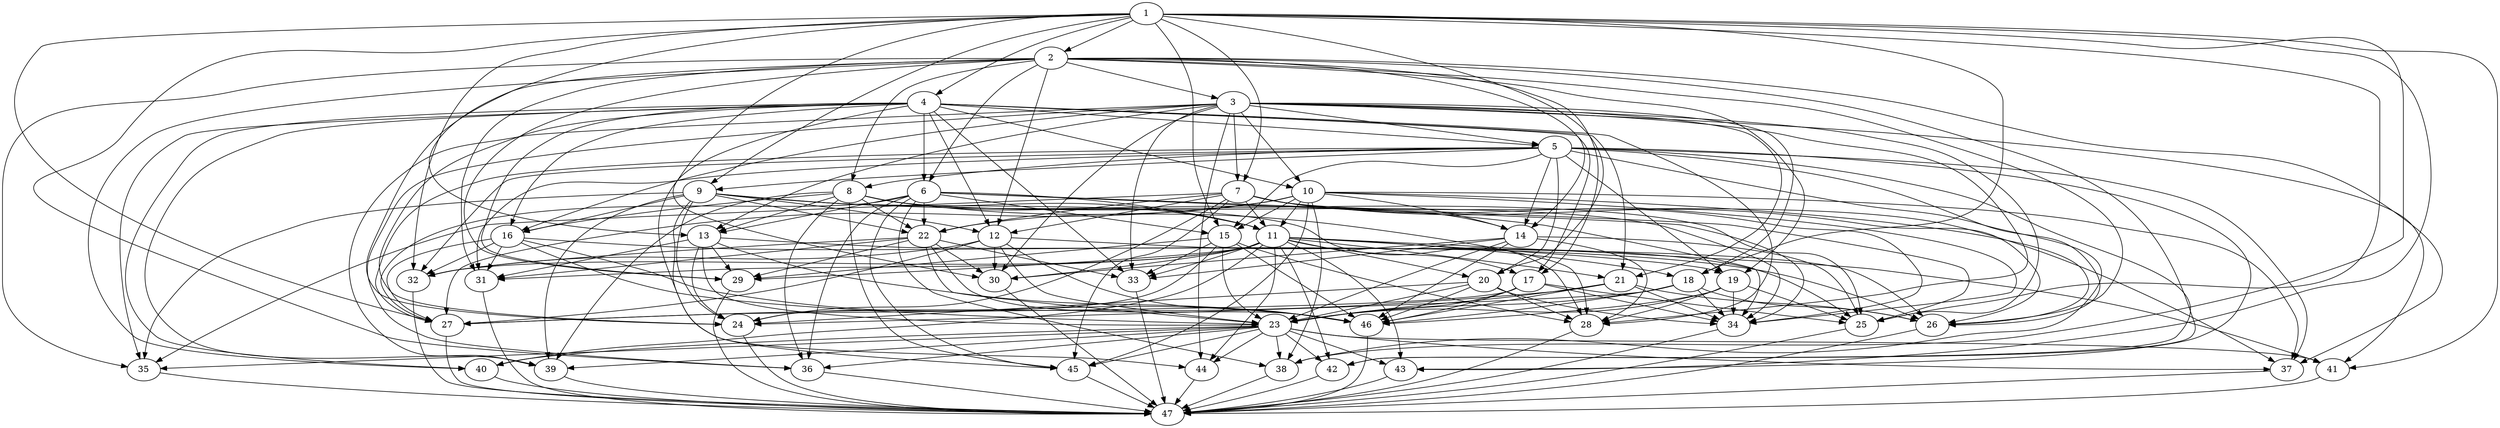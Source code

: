 digraph {
  1 ->   2
  1 ->   4
  1 ->   7
  1 ->   9
  1 ->  13
  1 ->  15
  1 ->  18
  1 ->  20
  1 ->  25
  1 ->  27
  1 ->  30
  1 ->  32
  1 ->  36
  1 ->  38
  1 ->  41
  1 ->  43
  2 ->   3
  2 ->   6
  2 ->   8
  2 ->  12
  2 ->  14
  2 ->  17
  2 ->  19
  2 ->  24
  2 ->  26
  2 ->  29
  2 ->  31
  2 ->  35
  2 ->  37
  2 ->  40
  2 ->  42
  3 ->   5
  3 ->   7
  3 ->  10
  3 ->  13
  3 ->  16
  3 ->  18
  3 ->  21
  3 ->  25
  3 ->  28
  3 ->  30
  3 ->  33
  3 ->  36
  3 ->  39
  3 ->  41
  3 ->  44
  4 ->   5
  4 ->   6
  4 ->  10
  4 ->  12
  4 ->  16
  4 ->  17
  4 ->  21
  4 ->  24
  4 ->  28
  4 ->  29
  4 ->  33
  4 ->  35
  4 ->  39
  4 ->  40
  4 ->  44
  5 ->   8
  5 ->   9
  5 ->  14
  5 ->  15
  5 ->  19
  5 ->  20
  5 ->  26
  5 ->  27
  5 ->  31
  5 ->  32
  5 ->  37
  5 ->  38
  5 ->  42
  5 ->  43
  6 ->  11
  6 ->  13
  6 ->  15
  6 ->  22
  6 ->  25
  6 ->  27
  6 ->  34
  6 ->  36
  6 ->  38
  6 ->  45
  7 ->  11
  7 ->  12
  7 ->  14
  7 ->  22
  7 ->  24
  7 ->  26
  7 ->  34
  7 ->  35
  7 ->  37
  7 ->  45
  8 ->  11
  8 ->  13
  8 ->  16
  8 ->  22
  8 ->  25
  8 ->  28
  8 ->  34
  8 ->  36
  8 ->  39
  8 ->  45
  9 ->  11
  9 ->  12
  9 ->  16
  9 ->  22
  9 ->  24
  9 ->  28
  9 ->  34
  9 ->  35
  9 ->  39
  9 ->  45
 10 ->  11
 10 ->  14
 10 ->  15
 10 ->  22
 10 ->  26
 10 ->  27
 10 ->  34
 10 ->  37
 10 ->  38
 10 ->  45
 11 ->  17
 11 ->  18
 11 ->  19
 11 ->  20
 11 ->  21
 11 ->  29
 11 ->  30
 11 ->  31
 11 ->  32
 11 ->  33
 11 ->  40
 11 ->  41
 11 ->  42
 11 ->  43
 11 ->  44
 12 ->  23
 12 ->  25
 12 ->  27
 12 ->  30
 12 ->  32
 12 ->  46
 13 ->  23
 13 ->  24
 13 ->  26
 13 ->  29
 13 ->  31
 13 ->  46
 14 ->  23
 14 ->  25
 14 ->  28
 14 ->  30
 14 ->  33
 14 ->  46
 15 ->  23
 15 ->  24
 15 ->  28
 15 ->  29
 15 ->  33
 15 ->  46
 16 ->  23
 16 ->  26
 16 ->  27
 16 ->  31
 16 ->  32
 16 ->  46
 17 ->  23
 17 ->  25
 17 ->  27
 17 ->  34
 17 ->  46
 18 ->  23
 18 ->  24
 18 ->  26
 18 ->  34
 18 ->  46
 19 ->  23
 19 ->  25
 19 ->  28
 19 ->  34
 19 ->  46
 20 ->  23
 20 ->  24
 20 ->  28
 20 ->  34
 20 ->  46
 21 ->  23
 21 ->  26
 21 ->  27
 21 ->  34
 21 ->  46
 22 ->  23
 22 ->  29
 22 ->  30
 22 ->  31
 22 ->  32
 22 ->  33
 22 ->  46
 23 ->  35
 23 ->  36
 23 ->  37
 23 ->  38
 23 ->  39
 23 ->  40
 23 ->  41
 23 ->  42
 23 ->  43
 23 ->  44
 23 ->  45
 24 ->  47
 25 ->  47
 26 ->  47
 27 ->  47
 28 ->  47
 29 ->  47
 30 ->  47
 31 ->  47
 32 ->  47
 33 ->  47
 34 ->  47
 35 ->  47
 36 ->  47
 37 ->  47
 38 ->  47
 39 ->  47
 40 ->  47
 41 ->  47
 42 ->  47
 43 ->  47
 44 ->  47
 45 ->  47
 46 ->  47
}
